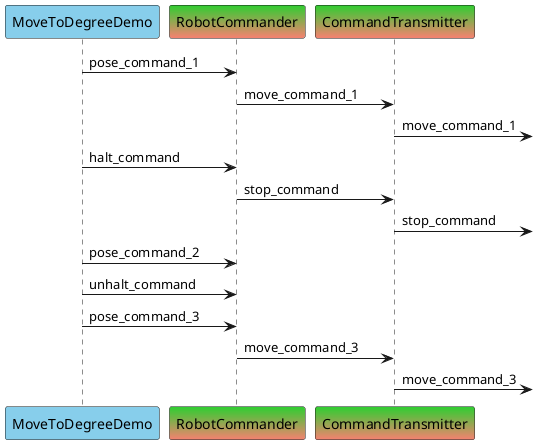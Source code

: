 @startuml

'No activation/deactivation boxes because components are concurent and are continuously running. Also when no call is made.

participant MoveToDegreeDemo #SkyBlue
participant RobotCommander #LimeGreen-Salmon
participant CommandTransmitter #LimeGreen-Salmon

MoveToDegreeDemo -> RobotCommander:pose_command_1
RobotCommander -> CommandTransmitter:move_command_1
CommandTransmitter ->] :move_command_1
MoveToDegreeDemo -> RobotCommander:halt_command
RobotCommander -> CommandTransmitter:stop_command
CommandTransmitter ->] :stop_command
MoveToDegreeDemo -> RobotCommander:pose_command_2
MoveToDegreeDemo -> RobotCommander:unhalt_command
MoveToDegreeDemo -> RobotCommander:pose_command_3
RobotCommander -> CommandTransmitter:move_command_3
CommandTransmitter ->] :move_command_3

@enduml

